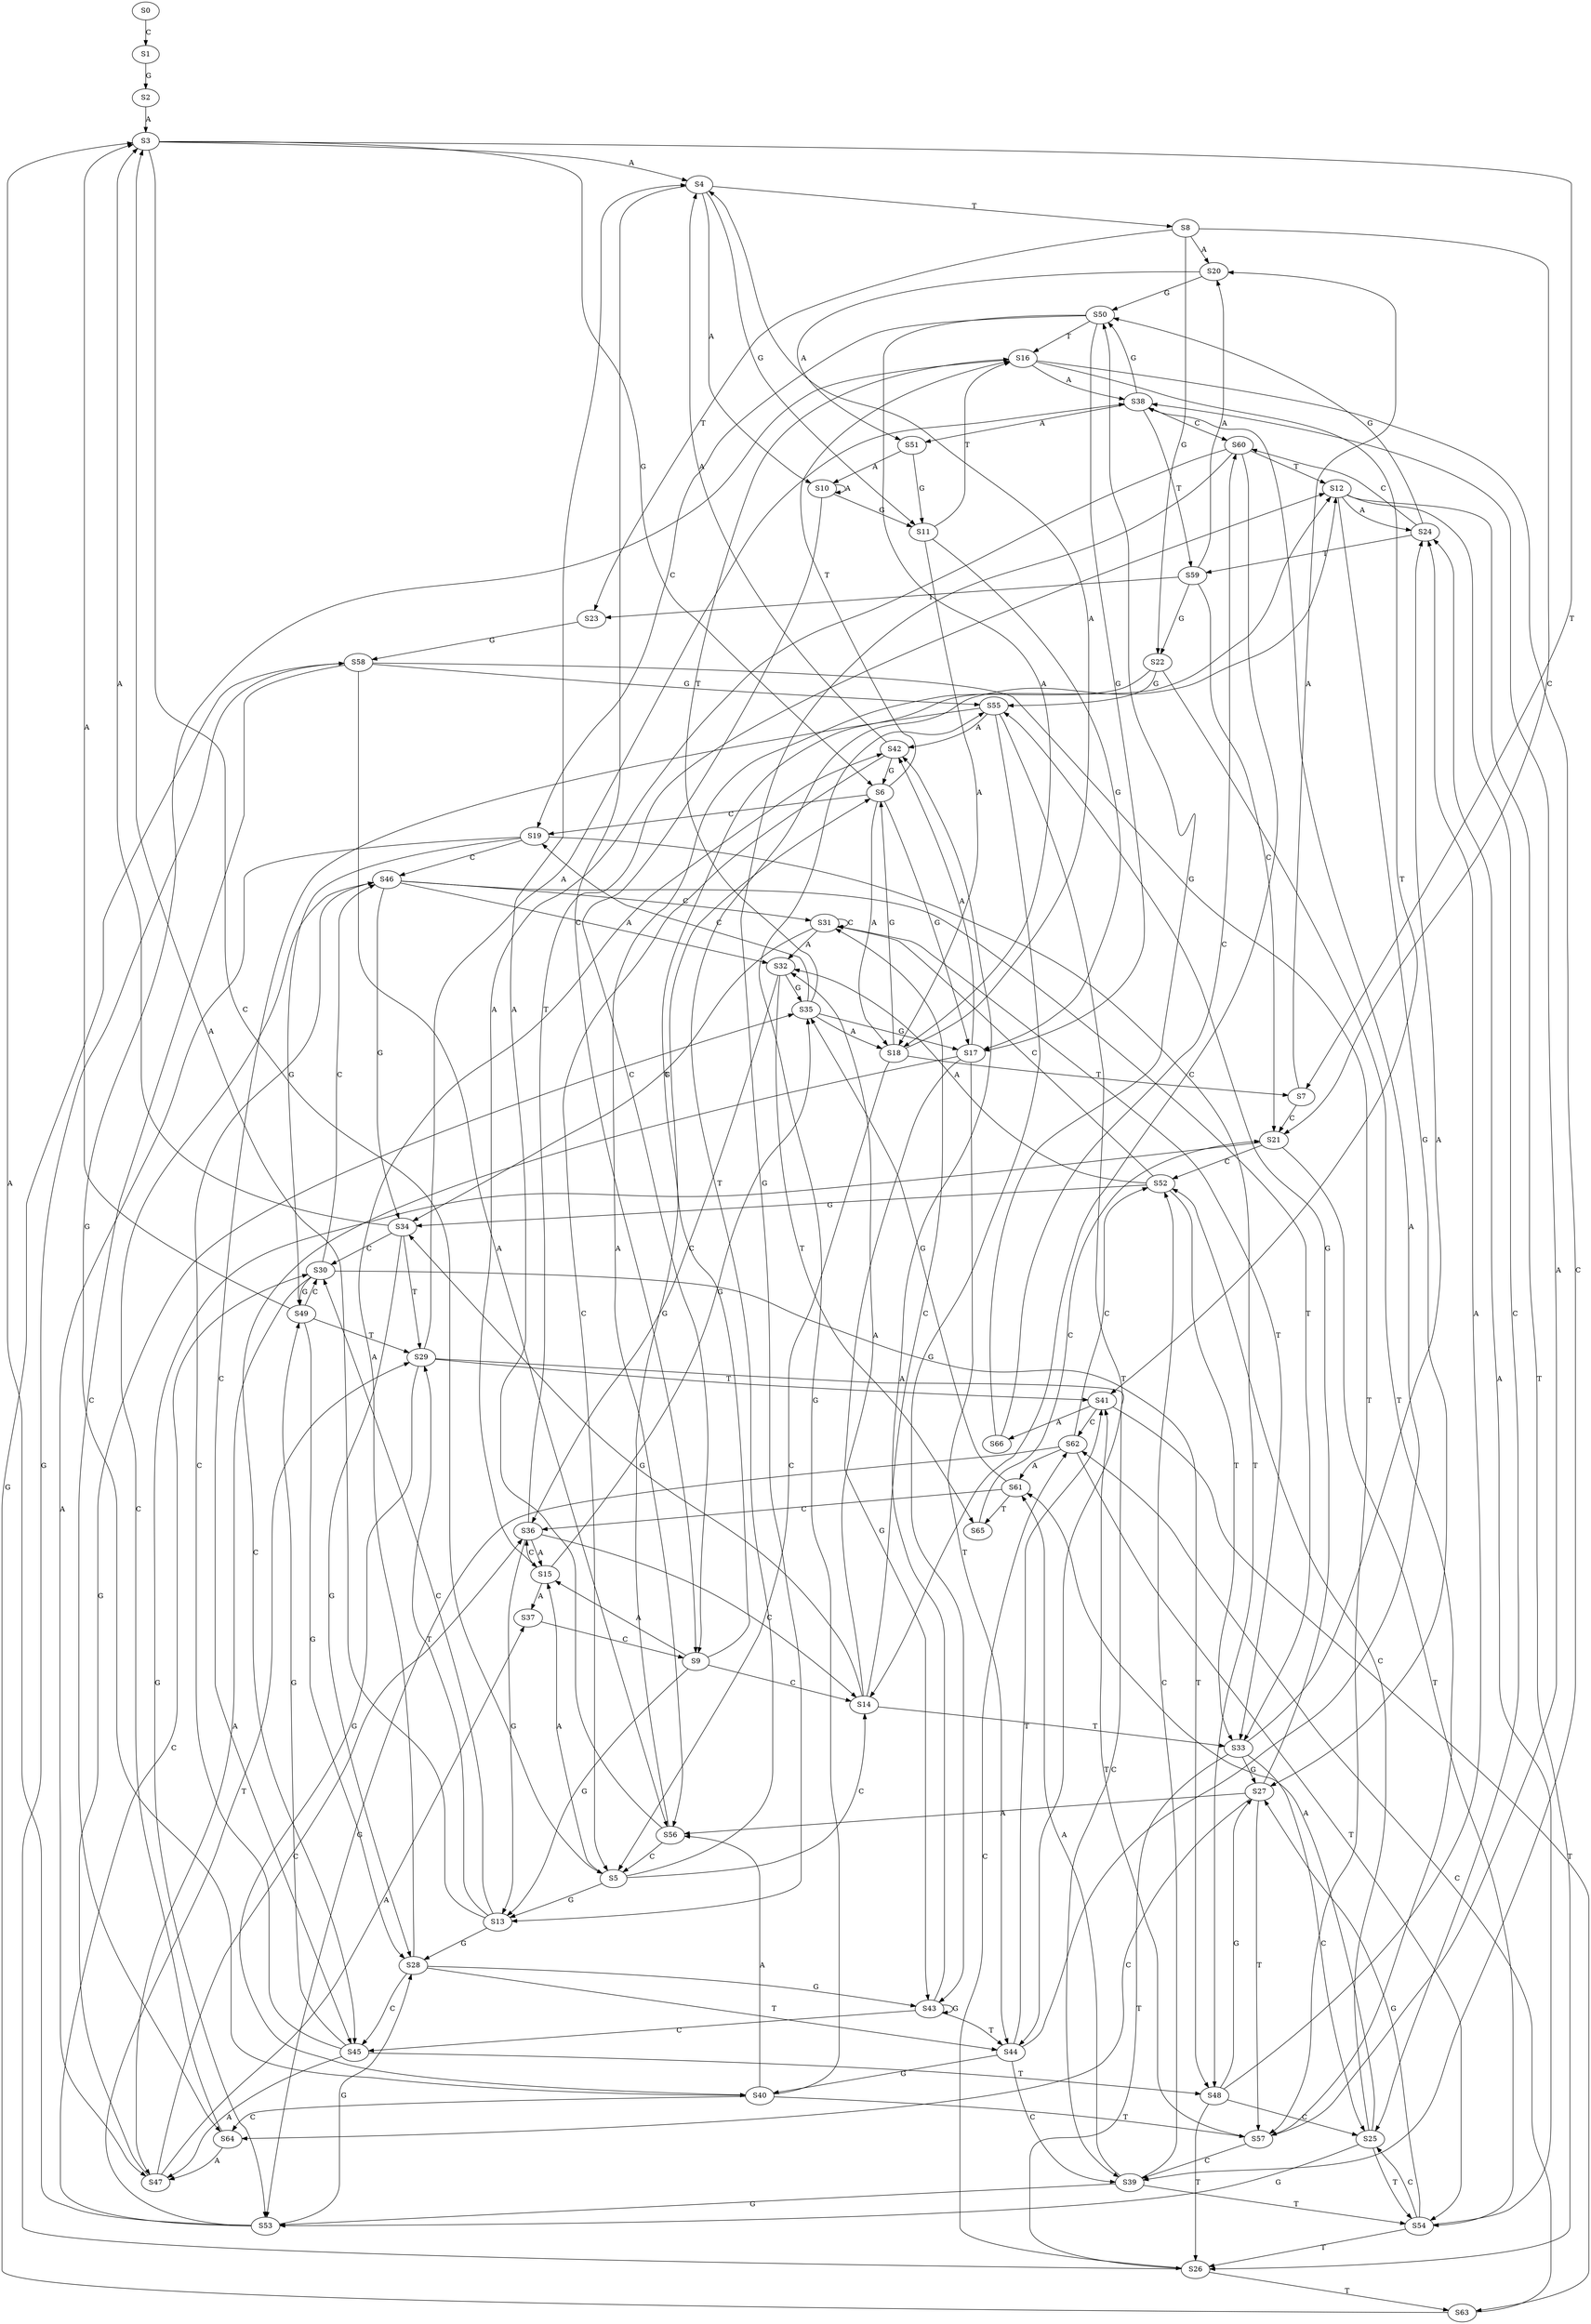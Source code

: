 strict digraph  {
	S0 -> S1 [ label = C ];
	S1 -> S2 [ label = G ];
	S2 -> S3 [ label = A ];
	S3 -> S4 [ label = A ];
	S3 -> S5 [ label = C ];
	S3 -> S6 [ label = G ];
	S3 -> S7 [ label = T ];
	S4 -> S8 [ label = T ];
	S4 -> S9 [ label = C ];
	S4 -> S10 [ label = A ];
	S4 -> S11 [ label = G ];
	S5 -> S12 [ label = T ];
	S5 -> S13 [ label = G ];
	S5 -> S14 [ label = C ];
	S5 -> S15 [ label = A ];
	S6 -> S16 [ label = T ];
	S6 -> S17 [ label = G ];
	S6 -> S18 [ label = A ];
	S6 -> S19 [ label = C ];
	S7 -> S20 [ label = A ];
	S7 -> S21 [ label = C ];
	S8 -> S20 [ label = A ];
	S8 -> S21 [ label = C ];
	S8 -> S22 [ label = G ];
	S8 -> S23 [ label = T ];
	S9 -> S15 [ label = A ];
	S9 -> S14 [ label = C ];
	S9 -> S13 [ label = G ];
	S9 -> S12 [ label = T ];
	S10 -> S11 [ label = G ];
	S10 -> S9 [ label = C ];
	S10 -> S10 [ label = A ];
	S11 -> S16 [ label = T ];
	S11 -> S18 [ label = A ];
	S11 -> S17 [ label = G ];
	S12 -> S24 [ label = A ];
	S12 -> S25 [ label = C ];
	S12 -> S26 [ label = T ];
	S12 -> S27 [ label = G ];
	S13 -> S28 [ label = G ];
	S13 -> S3 [ label = A ];
	S13 -> S29 [ label = T ];
	S13 -> S30 [ label = C ];
	S14 -> S31 [ label = C ];
	S14 -> S32 [ label = A ];
	S14 -> S33 [ label = T ];
	S14 -> S34 [ label = G ];
	S15 -> S35 [ label = G ];
	S15 -> S36 [ label = C ];
	S15 -> S37 [ label = A ];
	S16 -> S38 [ label = A ];
	S16 -> S39 [ label = C ];
	S16 -> S40 [ label = G ];
	S16 -> S41 [ label = T ];
	S17 -> S42 [ label = A ];
	S17 -> S43 [ label = G ];
	S17 -> S44 [ label = T ];
	S17 -> S45 [ label = C ];
	S18 -> S4 [ label = A ];
	S18 -> S5 [ label = C ];
	S18 -> S7 [ label = T ];
	S18 -> S6 [ label = G ];
	S19 -> S46 [ label = C ];
	S19 -> S47 [ label = A ];
	S19 -> S48 [ label = T ];
	S19 -> S49 [ label = G ];
	S20 -> S50 [ label = G ];
	S20 -> S51 [ label = A ];
	S21 -> S52 [ label = C ];
	S21 -> S53 [ label = G ];
	S21 -> S54 [ label = T ];
	S22 -> S55 [ label = G ];
	S22 -> S56 [ label = A ];
	S22 -> S57 [ label = T ];
	S23 -> S58 [ label = G ];
	S24 -> S50 [ label = G ];
	S24 -> S59 [ label = T ];
	S24 -> S60 [ label = C ];
	S25 -> S54 [ label = T ];
	S25 -> S53 [ label = G ];
	S25 -> S52 [ label = C ];
	S25 -> S61 [ label = A ];
	S26 -> S62 [ label = C ];
	S26 -> S63 [ label = T ];
	S26 -> S58 [ label = G ];
	S27 -> S56 [ label = A ];
	S27 -> S64 [ label = C ];
	S27 -> S55 [ label = G ];
	S27 -> S57 [ label = T ];
	S28 -> S42 [ label = A ];
	S28 -> S43 [ label = G ];
	S28 -> S45 [ label = C ];
	S28 -> S44 [ label = T ];
	S29 -> S39 [ label = C ];
	S29 -> S38 [ label = A ];
	S29 -> S40 [ label = G ];
	S29 -> S41 [ label = T ];
	S30 -> S49 [ label = G ];
	S30 -> S48 [ label = T ];
	S30 -> S46 [ label = C ];
	S30 -> S47 [ label = A ];
	S31 -> S34 [ label = G ];
	S31 -> S31 [ label = C ];
	S31 -> S32 [ label = A ];
	S31 -> S33 [ label = T ];
	S32 -> S35 [ label = G ];
	S32 -> S65 [ label = T ];
	S32 -> S36 [ label = C ];
	S33 -> S27 [ label = G ];
	S33 -> S25 [ label = C ];
	S33 -> S24 [ label = A ];
	S33 -> S26 [ label = T ];
	S34 -> S3 [ label = A ];
	S34 -> S28 [ label = G ];
	S34 -> S29 [ label = T ];
	S34 -> S30 [ label = C ];
	S35 -> S17 [ label = G ];
	S35 -> S16 [ label = T ];
	S35 -> S18 [ label = A ];
	S35 -> S19 [ label = C ];
	S36 -> S12 [ label = T ];
	S36 -> S14 [ label = C ];
	S36 -> S15 [ label = A ];
	S36 -> S13 [ label = G ];
	S37 -> S9 [ label = C ];
	S38 -> S59 [ label = T ];
	S38 -> S50 [ label = G ];
	S38 -> S51 [ label = A ];
	S38 -> S60 [ label = C ];
	S39 -> S54 [ label = T ];
	S39 -> S53 [ label = G ];
	S39 -> S61 [ label = A ];
	S39 -> S52 [ label = C ];
	S40 -> S57 [ label = T ];
	S40 -> S55 [ label = G ];
	S40 -> S56 [ label = A ];
	S40 -> S64 [ label = C ];
	S41 -> S62 [ label = C ];
	S41 -> S66 [ label = A ];
	S41 -> S63 [ label = T ];
	S42 -> S4 [ label = A ];
	S42 -> S6 [ label = G ];
	S42 -> S5 [ label = C ];
	S43 -> S44 [ label = T ];
	S43 -> S45 [ label = C ];
	S43 -> S43 [ label = G ];
	S43 -> S42 [ label = A ];
	S44 -> S38 [ label = A ];
	S44 -> S39 [ label = C ];
	S44 -> S40 [ label = G ];
	S44 -> S41 [ label = T ];
	S45 -> S48 [ label = T ];
	S45 -> S46 [ label = C ];
	S45 -> S47 [ label = A ];
	S45 -> S49 [ label = G ];
	S46 -> S34 [ label = G ];
	S46 -> S32 [ label = A ];
	S46 -> S33 [ label = T ];
	S46 -> S31 [ label = C ];
	S47 -> S35 [ label = G ];
	S47 -> S36 [ label = C ];
	S47 -> S37 [ label = A ];
	S48 -> S24 [ label = A ];
	S48 -> S25 [ label = C ];
	S48 -> S26 [ label = T ];
	S48 -> S27 [ label = G ];
	S49 -> S28 [ label = G ];
	S49 -> S30 [ label = C ];
	S49 -> S29 [ label = T ];
	S49 -> S3 [ label = A ];
	S50 -> S16 [ label = T ];
	S50 -> S18 [ label = A ];
	S50 -> S19 [ label = C ];
	S50 -> S17 [ label = G ];
	S51 -> S11 [ label = G ];
	S51 -> S10 [ label = A ];
	S52 -> S31 [ label = C ];
	S52 -> S32 [ label = A ];
	S52 -> S33 [ label = T ];
	S52 -> S34 [ label = G ];
	S53 -> S28 [ label = G ];
	S53 -> S29 [ label = T ];
	S53 -> S30 [ label = C ];
	S53 -> S3 [ label = A ];
	S54 -> S27 [ label = G ];
	S54 -> S25 [ label = C ];
	S54 -> S24 [ label = A ];
	S54 -> S26 [ label = T ];
	S55 -> S43 [ label = G ];
	S55 -> S45 [ label = C ];
	S55 -> S42 [ label = A ];
	S55 -> S44 [ label = T ];
	S56 -> S6 [ label = G ];
	S56 -> S5 [ label = C ];
	S56 -> S4 [ label = A ];
	S57 -> S39 [ label = C ];
	S57 -> S41 [ label = T ];
	S57 -> S38 [ label = A ];
	S58 -> S55 [ label = G ];
	S58 -> S64 [ label = C ];
	S58 -> S57 [ label = T ];
	S58 -> S56 [ label = A ];
	S59 -> S21 [ label = C ];
	S59 -> S20 [ label = A ];
	S59 -> S23 [ label = T ];
	S59 -> S22 [ label = G ];
	S60 -> S13 [ label = G ];
	S60 -> S12 [ label = T ];
	S60 -> S14 [ label = C ];
	S60 -> S15 [ label = A ];
	S61 -> S65 [ label = T ];
	S61 -> S36 [ label = C ];
	S61 -> S35 [ label = G ];
	S62 -> S61 [ label = A ];
	S62 -> S52 [ label = C ];
	S62 -> S54 [ label = T ];
	S62 -> S53 [ label = G ];
	S63 -> S58 [ label = G ];
	S63 -> S62 [ label = C ];
	S64 -> S46 [ label = C ];
	S64 -> S47 [ label = A ];
	S65 -> S21 [ label = C ];
	S66 -> S60 [ label = C ];
	S66 -> S50 [ label = G ];
}
